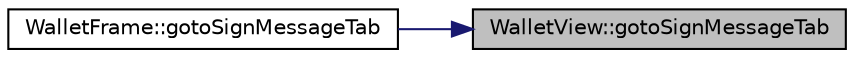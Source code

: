 digraph "WalletView::gotoSignMessageTab"
{
 // LATEX_PDF_SIZE
  edge [fontname="Helvetica",fontsize="10",labelfontname="Helvetica",labelfontsize="10"];
  node [fontname="Helvetica",fontsize="10",shape=record];
  rankdir="RL";
  Node41 [label="WalletView::gotoSignMessageTab",height=0.2,width=0.4,color="black", fillcolor="grey75", style="filled", fontcolor="black",tooltip=" "];
  Node41 -> Node42 [dir="back",color="midnightblue",fontsize="10",style="solid",fontname="Helvetica"];
  Node42 [label="WalletFrame::gotoSignMessageTab",height=0.2,width=0.4,color="black", fillcolor="white", style="filled",URL="$class_wallet_frame.html#a386b4f2e20af7d13a688662cd3f9e1fc",tooltip=" "];
}
